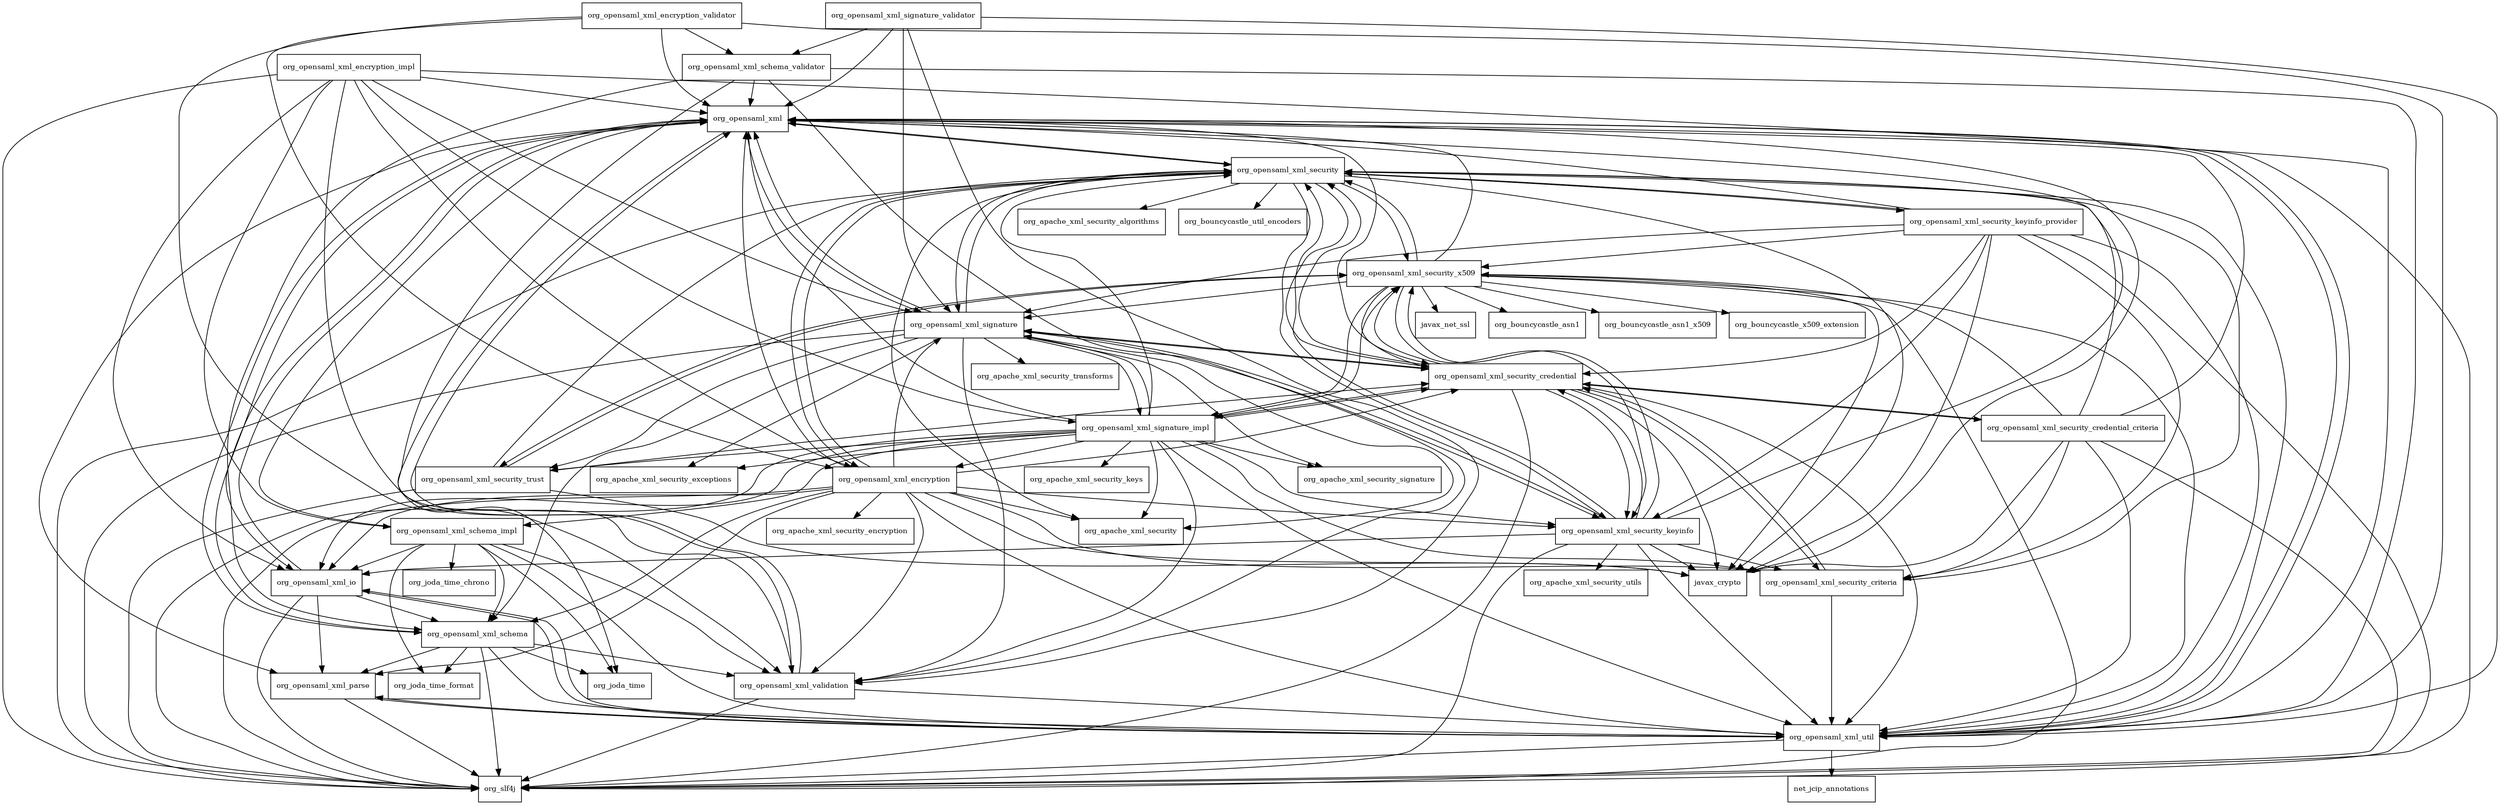 digraph xmltooling_1_3_4_redhat_3_package_dependencies {
  node [shape = box, fontsize=10.0];
  org_opensaml_xml -> javax_crypto;
  org_opensaml_xml -> org_opensaml_xml_io;
  org_opensaml_xml -> org_opensaml_xml_parse;
  org_opensaml_xml -> org_opensaml_xml_schema;
  org_opensaml_xml -> org_opensaml_xml_security;
  org_opensaml_xml -> org_opensaml_xml_signature;
  org_opensaml_xml -> org_opensaml_xml_util;
  org_opensaml_xml -> org_opensaml_xml_validation;
  org_opensaml_xml -> org_slf4j;
  org_opensaml_xml_encryption -> javax_crypto;
  org_opensaml_xml_encryption -> org_apache_xml_security;
  org_opensaml_xml_encryption -> org_apache_xml_security_encryption;
  org_opensaml_xml_encryption -> org_opensaml_xml;
  org_opensaml_xml_encryption -> org_opensaml_xml_io;
  org_opensaml_xml_encryption -> org_opensaml_xml_parse;
  org_opensaml_xml_encryption -> org_opensaml_xml_schema;
  org_opensaml_xml_encryption -> org_opensaml_xml_security;
  org_opensaml_xml_encryption -> org_opensaml_xml_security_credential;
  org_opensaml_xml_encryption -> org_opensaml_xml_security_criteria;
  org_opensaml_xml_encryption -> org_opensaml_xml_security_keyinfo;
  org_opensaml_xml_encryption -> org_opensaml_xml_signature;
  org_opensaml_xml_encryption -> org_opensaml_xml_util;
  org_opensaml_xml_encryption -> org_opensaml_xml_validation;
  org_opensaml_xml_encryption -> org_slf4j;
  org_opensaml_xml_encryption_impl -> org_opensaml_xml;
  org_opensaml_xml_encryption_impl -> org_opensaml_xml_encryption;
  org_opensaml_xml_encryption_impl -> org_opensaml_xml_io;
  org_opensaml_xml_encryption_impl -> org_opensaml_xml_schema_impl;
  org_opensaml_xml_encryption_impl -> org_opensaml_xml_signature;
  org_opensaml_xml_encryption_impl -> org_opensaml_xml_signature_impl;
  org_opensaml_xml_encryption_impl -> org_opensaml_xml_util;
  org_opensaml_xml_encryption_impl -> org_opensaml_xml_validation;
  org_opensaml_xml_encryption_impl -> org_slf4j;
  org_opensaml_xml_encryption_validator -> org_opensaml_xml;
  org_opensaml_xml_encryption_validator -> org_opensaml_xml_encryption;
  org_opensaml_xml_encryption_validator -> org_opensaml_xml_schema_validator;
  org_opensaml_xml_encryption_validator -> org_opensaml_xml_util;
  org_opensaml_xml_encryption_validator -> org_opensaml_xml_validation;
  org_opensaml_xml_io -> org_opensaml_xml;
  org_opensaml_xml_io -> org_opensaml_xml_parse;
  org_opensaml_xml_io -> org_opensaml_xml_schema;
  org_opensaml_xml_io -> org_opensaml_xml_util;
  org_opensaml_xml_io -> org_slf4j;
  org_opensaml_xml_parse -> org_opensaml_xml_util;
  org_opensaml_xml_parse -> org_slf4j;
  org_opensaml_xml_schema -> org_joda_time;
  org_opensaml_xml_schema -> org_joda_time_format;
  org_opensaml_xml_schema -> org_opensaml_xml;
  org_opensaml_xml_schema -> org_opensaml_xml_parse;
  org_opensaml_xml_schema -> org_opensaml_xml_util;
  org_opensaml_xml_schema -> org_opensaml_xml_validation;
  org_opensaml_xml_schema -> org_slf4j;
  org_opensaml_xml_schema_impl -> org_joda_time;
  org_opensaml_xml_schema_impl -> org_joda_time_chrono;
  org_opensaml_xml_schema_impl -> org_joda_time_format;
  org_opensaml_xml_schema_impl -> org_opensaml_xml;
  org_opensaml_xml_schema_impl -> org_opensaml_xml_io;
  org_opensaml_xml_schema_impl -> org_opensaml_xml_schema;
  org_opensaml_xml_schema_impl -> org_opensaml_xml_util;
  org_opensaml_xml_schema_impl -> org_opensaml_xml_validation;
  org_opensaml_xml_schema_validator -> org_joda_time;
  org_opensaml_xml_schema_validator -> org_opensaml_xml;
  org_opensaml_xml_schema_validator -> org_opensaml_xml_schema;
  org_opensaml_xml_schema_validator -> org_opensaml_xml_util;
  org_opensaml_xml_schema_validator -> org_opensaml_xml_validation;
  org_opensaml_xml_security -> javax_crypto;
  org_opensaml_xml_security -> org_apache_xml_security;
  org_opensaml_xml_security -> org_apache_xml_security_algorithms;
  org_opensaml_xml_security -> org_bouncycastle_util_encoders;
  org_opensaml_xml_security -> org_opensaml_xml;
  org_opensaml_xml_security -> org_opensaml_xml_encryption;
  org_opensaml_xml_security -> org_opensaml_xml_security_credential;
  org_opensaml_xml_security -> org_opensaml_xml_security_keyinfo;
  org_opensaml_xml_security -> org_opensaml_xml_security_keyinfo_provider;
  org_opensaml_xml_security -> org_opensaml_xml_security_x509;
  org_opensaml_xml_security -> org_opensaml_xml_signature;
  org_opensaml_xml_security -> org_opensaml_xml_util;
  org_opensaml_xml_security -> org_slf4j;
  org_opensaml_xml_security_credential -> javax_crypto;
  org_opensaml_xml_security_credential -> org_opensaml_xml;
  org_opensaml_xml_security_credential -> org_opensaml_xml_security;
  org_opensaml_xml_security_credential -> org_opensaml_xml_security_credential_criteria;
  org_opensaml_xml_security_credential -> org_opensaml_xml_security_criteria;
  org_opensaml_xml_security_credential -> org_opensaml_xml_security_keyinfo;
  org_opensaml_xml_security_credential -> org_opensaml_xml_security_x509;
  org_opensaml_xml_security_credential -> org_opensaml_xml_signature;
  org_opensaml_xml_security_credential -> org_opensaml_xml_signature_impl;
  org_opensaml_xml_security_credential -> org_opensaml_xml_util;
  org_opensaml_xml_security_credential -> org_slf4j;
  org_opensaml_xml_security_credential_criteria -> javax_crypto;
  org_opensaml_xml_security_credential_criteria -> org_opensaml_xml;
  org_opensaml_xml_security_credential_criteria -> org_opensaml_xml_security;
  org_opensaml_xml_security_credential_criteria -> org_opensaml_xml_security_credential;
  org_opensaml_xml_security_credential_criteria -> org_opensaml_xml_security_criteria;
  org_opensaml_xml_security_credential_criteria -> org_opensaml_xml_security_x509;
  org_opensaml_xml_security_credential_criteria -> org_opensaml_xml_util;
  org_opensaml_xml_security_credential_criteria -> org_slf4j;
  org_opensaml_xml_security_criteria -> org_opensaml_xml_security;
  org_opensaml_xml_security_criteria -> org_opensaml_xml_security_credential;
  org_opensaml_xml_security_criteria -> org_opensaml_xml_util;
  org_opensaml_xml_security_keyinfo -> javax_crypto;
  org_opensaml_xml_security_keyinfo -> org_apache_xml_security_utils;
  org_opensaml_xml_security_keyinfo -> org_opensaml_xml;
  org_opensaml_xml_security_keyinfo -> org_opensaml_xml_io;
  org_opensaml_xml_security_keyinfo -> org_opensaml_xml_security;
  org_opensaml_xml_security_keyinfo -> org_opensaml_xml_security_credential;
  org_opensaml_xml_security_keyinfo -> org_opensaml_xml_security_criteria;
  org_opensaml_xml_security_keyinfo -> org_opensaml_xml_security_x509;
  org_opensaml_xml_security_keyinfo -> org_opensaml_xml_signature;
  org_opensaml_xml_security_keyinfo -> org_opensaml_xml_util;
  org_opensaml_xml_security_keyinfo -> org_slf4j;
  org_opensaml_xml_security_keyinfo_provider -> javax_crypto;
  org_opensaml_xml_security_keyinfo_provider -> org_opensaml_xml;
  org_opensaml_xml_security_keyinfo_provider -> org_opensaml_xml_security;
  org_opensaml_xml_security_keyinfo_provider -> org_opensaml_xml_security_credential;
  org_opensaml_xml_security_keyinfo_provider -> org_opensaml_xml_security_criteria;
  org_opensaml_xml_security_keyinfo_provider -> org_opensaml_xml_security_keyinfo;
  org_opensaml_xml_security_keyinfo_provider -> org_opensaml_xml_security_x509;
  org_opensaml_xml_security_keyinfo_provider -> org_opensaml_xml_signature;
  org_opensaml_xml_security_keyinfo_provider -> org_opensaml_xml_util;
  org_opensaml_xml_security_keyinfo_provider -> org_slf4j;
  org_opensaml_xml_security_trust -> javax_crypto;
  org_opensaml_xml_security_trust -> org_opensaml_xml_security;
  org_opensaml_xml_security_trust -> org_opensaml_xml_security_credential;
  org_opensaml_xml_security_trust -> org_opensaml_xml_security_x509;
  org_opensaml_xml_security_trust -> org_slf4j;
  org_opensaml_xml_security_x509 -> javax_crypto;
  org_opensaml_xml_security_x509 -> javax_net_ssl;
  org_opensaml_xml_security_x509 -> org_bouncycastle_asn1;
  org_opensaml_xml_security_x509 -> org_bouncycastle_asn1_x509;
  org_opensaml_xml_security_x509 -> org_bouncycastle_x509_extension;
  org_opensaml_xml_security_x509 -> org_opensaml_xml;
  org_opensaml_xml_security_x509 -> org_opensaml_xml_security;
  org_opensaml_xml_security_x509 -> org_opensaml_xml_security_credential;
  org_opensaml_xml_security_x509 -> org_opensaml_xml_security_keyinfo;
  org_opensaml_xml_security_x509 -> org_opensaml_xml_security_trust;
  org_opensaml_xml_security_x509 -> org_opensaml_xml_signature;
  org_opensaml_xml_security_x509 -> org_opensaml_xml_signature_impl;
  org_opensaml_xml_security_x509 -> org_opensaml_xml_util;
  org_opensaml_xml_security_x509 -> org_slf4j;
  org_opensaml_xml_signature -> org_apache_xml_security;
  org_opensaml_xml_signature -> org_apache_xml_security_exceptions;
  org_opensaml_xml_signature -> org_apache_xml_security_signature;
  org_opensaml_xml_signature -> org_apache_xml_security_transforms;
  org_opensaml_xml_signature -> org_opensaml_xml;
  org_opensaml_xml_signature -> org_opensaml_xml_schema;
  org_opensaml_xml_signature -> org_opensaml_xml_security;
  org_opensaml_xml_signature -> org_opensaml_xml_security_credential;
  org_opensaml_xml_signature -> org_opensaml_xml_security_keyinfo;
  org_opensaml_xml_signature -> org_opensaml_xml_security_trust;
  org_opensaml_xml_signature -> org_opensaml_xml_signature_impl;
  org_opensaml_xml_signature -> org_opensaml_xml_validation;
  org_opensaml_xml_signature -> org_slf4j;
  org_opensaml_xml_signature_impl -> org_apache_xml_security;
  org_opensaml_xml_signature_impl -> org_apache_xml_security_exceptions;
  org_opensaml_xml_signature_impl -> org_apache_xml_security_keys;
  org_opensaml_xml_signature_impl -> org_apache_xml_security_signature;
  org_opensaml_xml_signature_impl -> org_opensaml_xml;
  org_opensaml_xml_signature_impl -> org_opensaml_xml_encryption;
  org_opensaml_xml_signature_impl -> org_opensaml_xml_io;
  org_opensaml_xml_signature_impl -> org_opensaml_xml_schema_impl;
  org_opensaml_xml_signature_impl -> org_opensaml_xml_security;
  org_opensaml_xml_signature_impl -> org_opensaml_xml_security_credential;
  org_opensaml_xml_signature_impl -> org_opensaml_xml_security_criteria;
  org_opensaml_xml_signature_impl -> org_opensaml_xml_security_keyinfo;
  org_opensaml_xml_signature_impl -> org_opensaml_xml_security_trust;
  org_opensaml_xml_signature_impl -> org_opensaml_xml_security_x509;
  org_opensaml_xml_signature_impl -> org_opensaml_xml_signature;
  org_opensaml_xml_signature_impl -> org_opensaml_xml_util;
  org_opensaml_xml_signature_impl -> org_opensaml_xml_validation;
  org_opensaml_xml_signature_impl -> org_slf4j;
  org_opensaml_xml_signature_validator -> org_opensaml_xml;
  org_opensaml_xml_signature_validator -> org_opensaml_xml_schema_validator;
  org_opensaml_xml_signature_validator -> org_opensaml_xml_signature;
  org_opensaml_xml_signature_validator -> org_opensaml_xml_util;
  org_opensaml_xml_signature_validator -> org_opensaml_xml_validation;
  org_opensaml_xml_util -> net_jcip_annotations;
  org_opensaml_xml_util -> org_opensaml_xml;
  org_opensaml_xml_util -> org_opensaml_xml_io;
  org_opensaml_xml_util -> org_opensaml_xml_parse;
  org_opensaml_xml_util -> org_slf4j;
  org_opensaml_xml_validation -> org_opensaml_xml;
  org_opensaml_xml_validation -> org_opensaml_xml_util;
  org_opensaml_xml_validation -> org_slf4j;
}
